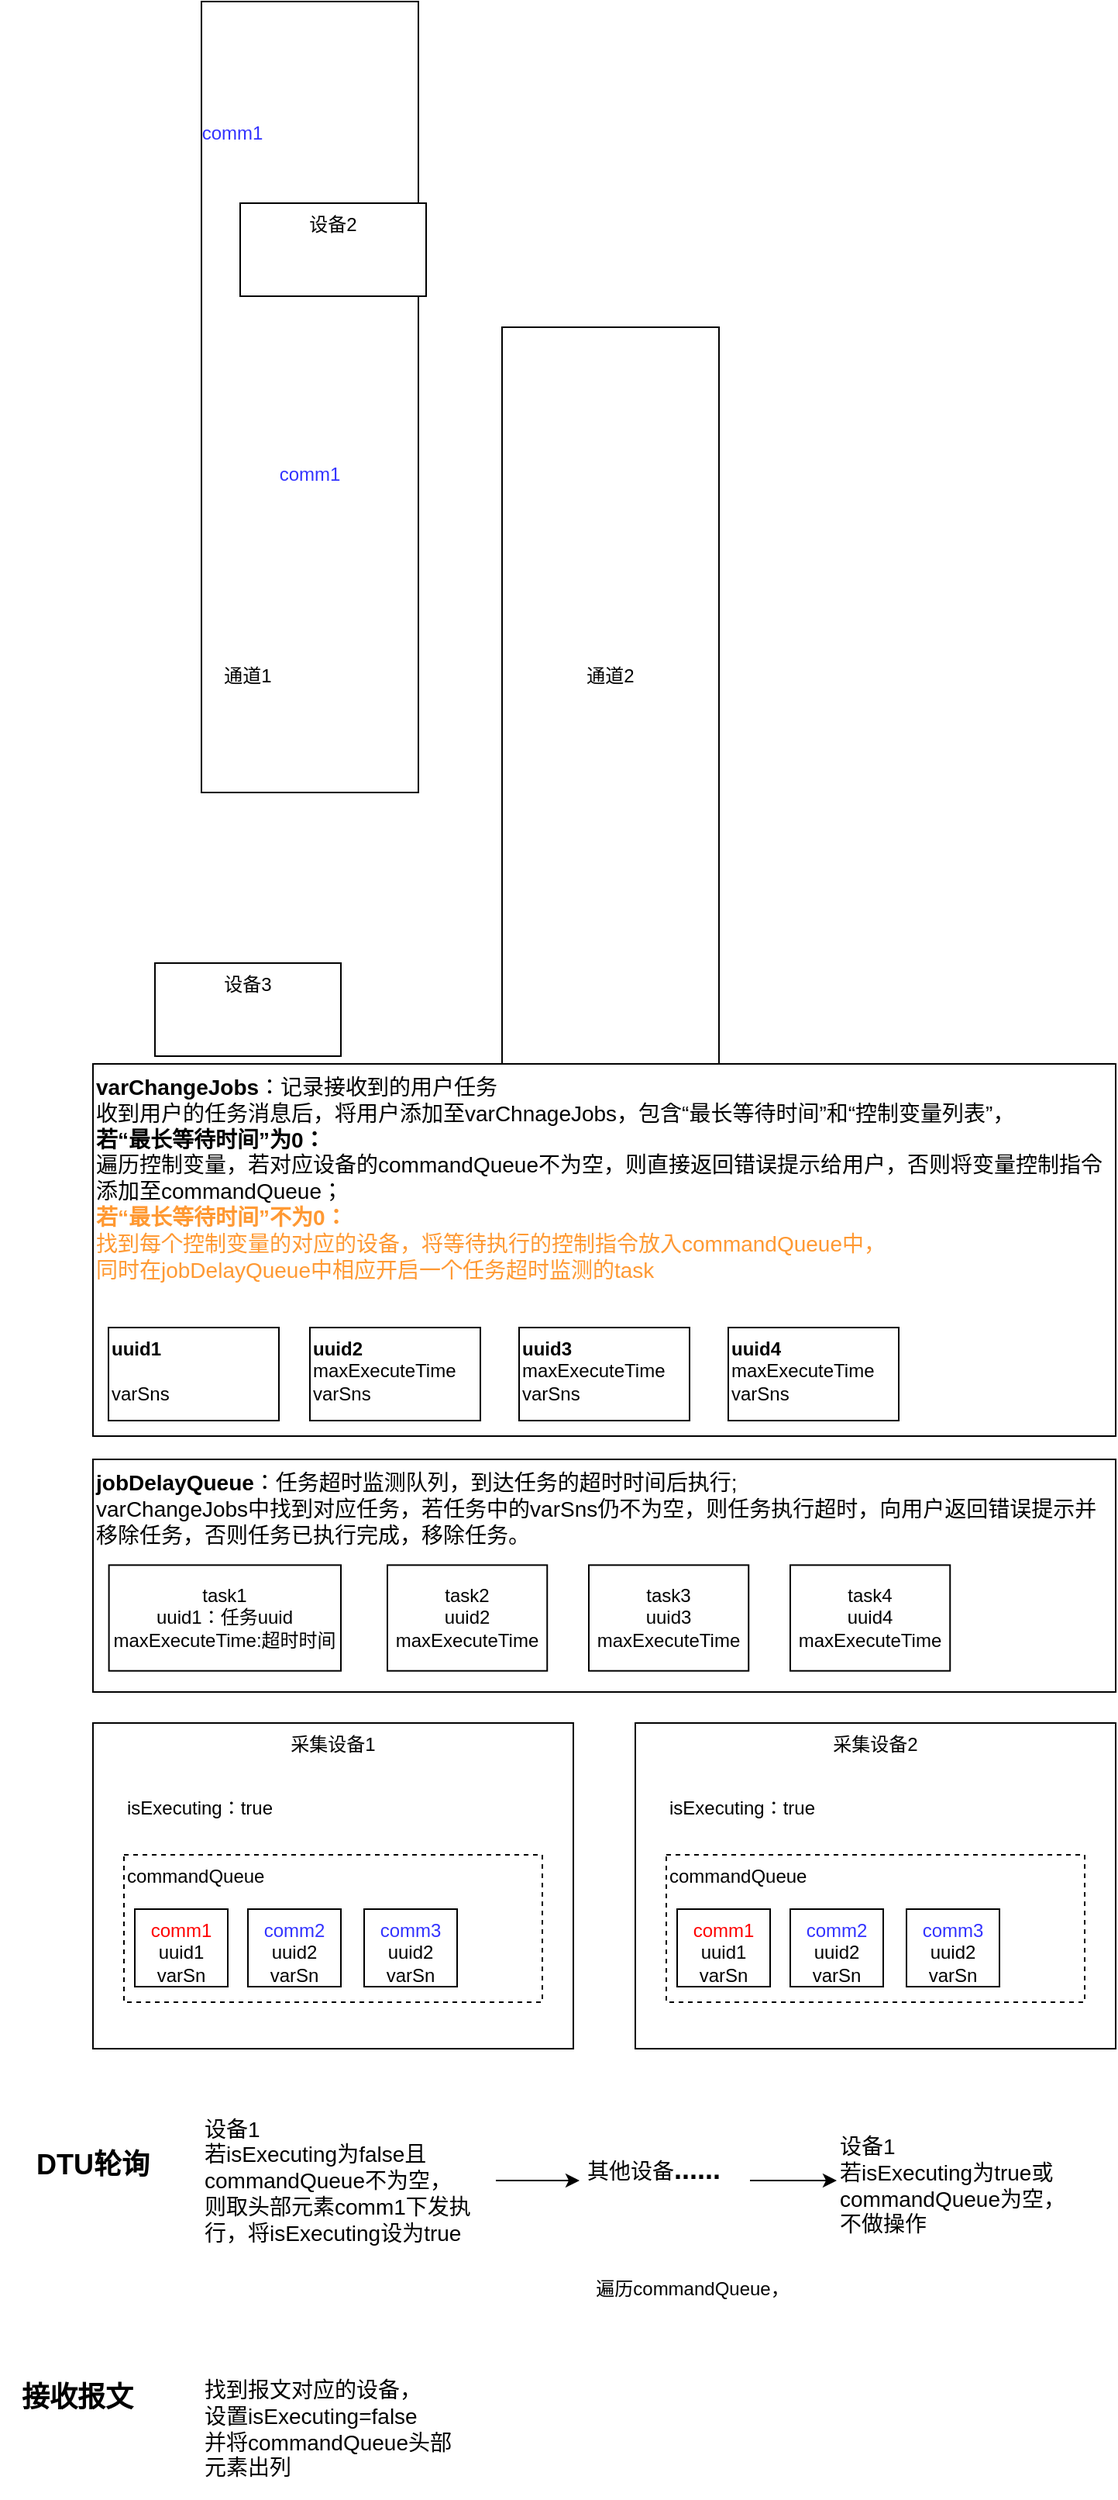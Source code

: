 <mxfile version="21.6.6" type="github">
  <diagram name="第 1 页" id="vb60F82lbMc9g9bm6j9_">
    <mxGraphModel dx="1434" dy="1957" grid="1" gridSize="10" guides="1" tooltips="1" connect="1" arrows="1" fold="1" page="1" pageScale="1" pageWidth="827" pageHeight="1169" math="0" shadow="0">
      <root>
        <mxCell id="0" />
        <mxCell id="1" parent="0" />
        <mxCell id="aZvtLxzP1V7c9dnlBgdm-1" value="" style="rounded=0;whiteSpace=wrap;html=1;" vertex="1" parent="1">
          <mxGeometry x="150" y="-340" width="140" height="510" as="geometry" />
        </mxCell>
        <mxCell id="aZvtLxzP1V7c9dnlBgdm-2" value="" style="rounded=0;whiteSpace=wrap;html=1;" vertex="1" parent="1">
          <mxGeometry x="344" y="-130" width="140" height="510" as="geometry" />
        </mxCell>
        <mxCell id="aZvtLxzP1V7c9dnlBgdm-3" value="通道1" style="text;html=1;strokeColor=none;fillColor=none;align=center;verticalAlign=middle;whiteSpace=wrap;rounded=0;" vertex="1" parent="1">
          <mxGeometry x="150" y="80" width="60" height="30" as="geometry" />
        </mxCell>
        <mxCell id="aZvtLxzP1V7c9dnlBgdm-4" value="通道2" style="text;html=1;strokeColor=none;fillColor=none;align=center;verticalAlign=middle;whiteSpace=wrap;rounded=0;" vertex="1" parent="1">
          <mxGeometry x="384" y="80" width="60" height="30" as="geometry" />
        </mxCell>
        <mxCell id="aZvtLxzP1V7c9dnlBgdm-6" value="设备2" style="rounded=0;whiteSpace=wrap;html=1;verticalAlign=top;" vertex="1" parent="1">
          <mxGeometry x="175" y="-210" width="120" height="60" as="geometry" />
        </mxCell>
        <mxCell id="aZvtLxzP1V7c9dnlBgdm-7" value="设备3" style="rounded=0;whiteSpace=wrap;html=1;verticalAlign=top;" vertex="1" parent="1">
          <mxGeometry x="120" y="280" width="120" height="60" as="geometry" />
        </mxCell>
        <mxCell id="aZvtLxzP1V7c9dnlBgdm-9" value="&lt;font color=&quot;#3333ff&quot;&gt;comm1&lt;/font&gt;" style="text;html=1;strokeColor=none;fillColor=none;align=center;verticalAlign=middle;whiteSpace=wrap;rounded=0;" vertex="1" parent="1">
          <mxGeometry x="140" y="-270" width="60" height="30" as="geometry" />
        </mxCell>
        <mxCell id="aZvtLxzP1V7c9dnlBgdm-10" value="&lt;font color=&quot;#3333ff&quot;&gt;comm1&lt;/font&gt;" style="text;html=1;strokeColor=none;fillColor=none;align=center;verticalAlign=middle;whiteSpace=wrap;rounded=0;" vertex="1" parent="1">
          <mxGeometry x="190" y="-50" width="60" height="30" as="geometry" />
        </mxCell>
        <mxCell id="aZvtLxzP1V7c9dnlBgdm-18" style="edgeStyle=orthogonalEdgeStyle;rounded=0;orthogonalLoop=1;jettySize=auto;html=1;exitX=1;exitY=0.5;exitDx=0;exitDy=0;" edge="1" parent="1" source="aZvtLxzP1V7c9dnlBgdm-27" target="aZvtLxzP1V7c9dnlBgdm-17">
          <mxGeometry relative="1" as="geometry">
            <mxPoint x="350" y="1065" as="sourcePoint" />
          </mxGeometry>
        </mxCell>
        <mxCell id="aZvtLxzP1V7c9dnlBgdm-16" value="DTU轮询" style="text;html=1;strokeColor=none;fillColor=none;align=center;verticalAlign=middle;whiteSpace=wrap;rounded=0;fontStyle=1;fontSize=18;" vertex="1" parent="1">
          <mxGeometry x="30" y="1040" width="100" height="30" as="geometry" />
        </mxCell>
        <mxCell id="aZvtLxzP1V7c9dnlBgdm-28" style="edgeStyle=orthogonalEdgeStyle;rounded=0;orthogonalLoop=1;jettySize=auto;html=1;entryX=0;entryY=0.5;entryDx=0;entryDy=0;" edge="1" parent="1" source="aZvtLxzP1V7c9dnlBgdm-17" target="aZvtLxzP1V7c9dnlBgdm-29">
          <mxGeometry relative="1" as="geometry">
            <mxPoint x="624.94" y="1065" as="targetPoint" />
          </mxGeometry>
        </mxCell>
        <mxCell id="aZvtLxzP1V7c9dnlBgdm-17" value="&lt;h1 style=&quot;&quot;&gt;&lt;span style=&quot;font-size: 14px; font-weight: 400;&quot;&gt;其他设备&lt;/span&gt;&lt;font style=&quot;font-size: 18px;&quot;&gt;......&lt;/font&gt;&lt;/h1&gt;" style="text;html=1;strokeColor=none;fillColor=none;spacing=5;spacingTop=-20;whiteSpace=wrap;overflow=hidden;rounded=0;verticalAlign=middle;" vertex="1" parent="1">
          <mxGeometry x="394" y="1040" width="110" height="50" as="geometry" />
        </mxCell>
        <mxCell id="aZvtLxzP1V7c9dnlBgdm-19" value="接收报文" style="text;html=1;strokeColor=none;fillColor=none;align=center;verticalAlign=middle;whiteSpace=wrap;rounded=0;fontStyle=1;fontSize=18;" vertex="1" parent="1">
          <mxGeometry x="20" y="1190" width="100" height="30" as="geometry" />
        </mxCell>
        <mxCell id="aZvtLxzP1V7c9dnlBgdm-22" value="找到报文对应的设备，&lt;br style=&quot;font-size: 14px;&quot;&gt;设置isExecuting=false&lt;br&gt;并将commandQueue头部元素出列" style="text;html=1;strokeColor=none;fillColor=none;align=left;verticalAlign=middle;whiteSpace=wrap;rounded=0;fontSize=14;" vertex="1" parent="1">
          <mxGeometry x="150" y="1180" width="170" height="90" as="geometry" />
        </mxCell>
        <mxCell id="aZvtLxzP1V7c9dnlBgdm-27" value="设备1&lt;br&gt;若isExecuting为false且commandQueue不为空，&lt;br&gt;则取头部元素comm1下发执行，将isExecuting设为true" style="text;html=1;strokeColor=none;fillColor=none;align=left;verticalAlign=middle;whiteSpace=wrap;rounded=0;fontSize=14;" vertex="1" parent="1">
          <mxGeometry x="150" y="1015" width="190" height="100" as="geometry" />
        </mxCell>
        <mxCell id="aZvtLxzP1V7c9dnlBgdm-29" value="设备1&lt;br&gt;若isExecuting为true或commandQueue为空，不做操作&lt;br&gt;" style="text;html=1;strokeColor=none;fillColor=none;align=left;verticalAlign=top;whiteSpace=wrap;rounded=0;fontSize=14;" vertex="1" parent="1">
          <mxGeometry x="560" y="1027.5" width="160" height="75" as="geometry" />
        </mxCell>
        <mxCell id="aZvtLxzP1V7c9dnlBgdm-40" value="" style="group" vertex="1" connectable="0" parent="1">
          <mxGeometry x="80" y="475" width="660" height="110" as="geometry" />
        </mxCell>
        <mxCell id="aZvtLxzP1V7c9dnlBgdm-31" value="&lt;font style=&quot;font-size: 14px;&quot;&gt;&lt;b&gt;varChangeJobs&lt;/b&gt;：记录接收到的用户任务&lt;br&gt;收到用户的任务消息后，将用户添加至varChnageJobs，包含“最长等待时间”和“控制变量列表”，&lt;br&gt;&lt;b&gt;若“最长等待时间”为0：&lt;br&gt;&lt;/b&gt;遍历控制变量，若对应设备的commandQueue不为空，则直接返回错误提示给用户，否则将变量控制指令添加至commandQueue；&lt;br&gt;&lt;font color=&quot;#ff9933&quot;&gt;&lt;b&gt;若“最长等待时间”不为0：&lt;br&gt;&lt;/b&gt;找到每个控制变量的对应的设备，将等待执行的控制指令放入commandQueue中，&lt;br&gt;同时在jobDelayQueue中相应开启一个任务超时监测的task&lt;/font&gt;&lt;br style=&quot;border-color: var(--border-color);&quot;&gt;&lt;br&gt;&lt;/font&gt;" style="rounded=0;whiteSpace=wrap;html=1;verticalAlign=top;align=left;" vertex="1" parent="aZvtLxzP1V7c9dnlBgdm-40">
          <mxGeometry y="-130" width="660" height="240" as="geometry" />
        </mxCell>
        <mxCell id="aZvtLxzP1V7c9dnlBgdm-35" value="&lt;b&gt;uuid1&lt;/b&gt;&lt;br&gt;&lt;br&gt;varSns" style="text;html=1;strokeColor=default;fillColor=none;align=left;verticalAlign=top;whiteSpace=wrap;rounded=0;" vertex="1" parent="aZvtLxzP1V7c9dnlBgdm-40">
          <mxGeometry x="10" y="40" width="110" height="60" as="geometry" />
        </mxCell>
        <mxCell id="aZvtLxzP1V7c9dnlBgdm-37" value="&lt;b&gt;uuid2&lt;/b&gt;&lt;br&gt;maxExecuteTime&lt;br&gt;varSns" style="text;html=1;strokeColor=default;fillColor=none;align=left;verticalAlign=top;whiteSpace=wrap;rounded=0;" vertex="1" parent="aZvtLxzP1V7c9dnlBgdm-40">
          <mxGeometry x="140" y="40" width="110" height="60" as="geometry" />
        </mxCell>
        <mxCell id="aZvtLxzP1V7c9dnlBgdm-38" value="&lt;b&gt;uuid3&lt;/b&gt;&lt;br&gt;maxExecuteTime&lt;br&gt;varSns" style="text;html=1;strokeColor=default;fillColor=none;align=left;verticalAlign=top;whiteSpace=wrap;rounded=0;" vertex="1" parent="aZvtLxzP1V7c9dnlBgdm-40">
          <mxGeometry x="275" y="40" width="110" height="60" as="geometry" />
        </mxCell>
        <mxCell id="aZvtLxzP1V7c9dnlBgdm-39" value="&lt;b&gt;uuid4&lt;/b&gt;&lt;br&gt;maxExecuteTime&lt;br&gt;varSns" style="text;html=1;strokeColor=default;fillColor=none;align=left;verticalAlign=top;whiteSpace=wrap;rounded=0;" vertex="1" parent="aZvtLxzP1V7c9dnlBgdm-40">
          <mxGeometry x="410" y="40" width="110" height="60" as="geometry" />
        </mxCell>
        <mxCell id="aZvtLxzP1V7c9dnlBgdm-41" value="遍历commandQueue，&lt;br&gt;" style="text;html=1;strokeColor=none;fillColor=none;align=center;verticalAlign=middle;whiteSpace=wrap;rounded=0;" vertex="1" parent="1">
          <mxGeometry x="384" y="1120" width="166" height="30" as="geometry" />
        </mxCell>
        <mxCell id="aZvtLxzP1V7c9dnlBgdm-45" value="" style="group" vertex="1" connectable="0" parent="1">
          <mxGeometry x="80" y="770" width="310" height="210" as="geometry" />
        </mxCell>
        <mxCell id="aZvtLxzP1V7c9dnlBgdm-5" value="采集设备1" style="rounded=0;whiteSpace=wrap;html=1;verticalAlign=top;" vertex="1" parent="aZvtLxzP1V7c9dnlBgdm-45">
          <mxGeometry width="310" height="210" as="geometry" />
        </mxCell>
        <mxCell id="aZvtLxzP1V7c9dnlBgdm-14" value="isExecuting：true" style="text;html=1;strokeColor=none;fillColor=none;align=center;verticalAlign=middle;whiteSpace=wrap;rounded=0;" vertex="1" parent="aZvtLxzP1V7c9dnlBgdm-45">
          <mxGeometry x="14" y="40" width="110" height="30" as="geometry" />
        </mxCell>
        <mxCell id="aZvtLxzP1V7c9dnlBgdm-44" value="" style="group" vertex="1" connectable="0" parent="aZvtLxzP1V7c9dnlBgdm-45">
          <mxGeometry x="20" y="85" width="270" height="95" as="geometry" />
        </mxCell>
        <mxCell id="aZvtLxzP1V7c9dnlBgdm-24" value="commandQueue" style="rounded=0;whiteSpace=wrap;html=1;align=left;verticalAlign=top;dashed=1;" vertex="1" parent="aZvtLxzP1V7c9dnlBgdm-44">
          <mxGeometry width="270" height="95" as="geometry" />
        </mxCell>
        <mxCell id="aZvtLxzP1V7c9dnlBgdm-13" value="&lt;font color=&quot;#3333ff&quot;&gt;comm2&lt;br&gt;&lt;/font&gt;uuid2&lt;br&gt;varSn&lt;font color=&quot;#3333ff&quot;&gt;&lt;br&gt;&lt;/font&gt;" style="text;html=1;strokeColor=default;fillColor=none;align=center;verticalAlign=top;whiteSpace=wrap;rounded=0;" vertex="1" parent="aZvtLxzP1V7c9dnlBgdm-44">
          <mxGeometry x="80" y="35" width="60" height="50" as="geometry" />
        </mxCell>
        <mxCell id="aZvtLxzP1V7c9dnlBgdm-8" value="&lt;font&gt;comm1&lt;br&gt;&lt;font color=&quot;#000000&quot;&gt;uuid1&lt;br&gt;varSn&lt;/font&gt;&lt;br&gt;&lt;/font&gt;" style="text;html=1;strokeColor=default;fillColor=none;align=center;verticalAlign=top;whiteSpace=wrap;rounded=0;fontColor=#FF0000;" vertex="1" parent="aZvtLxzP1V7c9dnlBgdm-44">
          <mxGeometry x="7" y="35" width="60" height="50" as="geometry" />
        </mxCell>
        <mxCell id="aZvtLxzP1V7c9dnlBgdm-26" value="&lt;font color=&quot;#3333ff&quot;&gt;comm3&lt;br&gt;&lt;/font&gt;uuid2&lt;br&gt;varSn&lt;font color=&quot;#3333ff&quot;&gt;&lt;br&gt;&lt;/font&gt;" style="text;html=1;strokeColor=default;fillColor=none;align=center;verticalAlign=top;whiteSpace=wrap;rounded=0;" vertex="1" parent="aZvtLxzP1V7c9dnlBgdm-44">
          <mxGeometry x="155" y="35" width="60" height="50" as="geometry" />
        </mxCell>
        <mxCell id="aZvtLxzP1V7c9dnlBgdm-46" value="" style="group" vertex="1" connectable="0" parent="1">
          <mxGeometry x="430" y="770" width="310" height="210" as="geometry" />
        </mxCell>
        <mxCell id="aZvtLxzP1V7c9dnlBgdm-47" value="采集设备2" style="rounded=0;whiteSpace=wrap;html=1;verticalAlign=top;" vertex="1" parent="aZvtLxzP1V7c9dnlBgdm-46">
          <mxGeometry width="310" height="210" as="geometry" />
        </mxCell>
        <mxCell id="aZvtLxzP1V7c9dnlBgdm-48" value="isExecuting：true" style="text;html=1;strokeColor=none;fillColor=none;align=center;verticalAlign=middle;whiteSpace=wrap;rounded=0;" vertex="1" parent="aZvtLxzP1V7c9dnlBgdm-46">
          <mxGeometry x="14" y="40" width="110" height="30" as="geometry" />
        </mxCell>
        <mxCell id="aZvtLxzP1V7c9dnlBgdm-49" value="" style="group" vertex="1" connectable="0" parent="aZvtLxzP1V7c9dnlBgdm-46">
          <mxGeometry x="20" y="85" width="270" height="95" as="geometry" />
        </mxCell>
        <mxCell id="aZvtLxzP1V7c9dnlBgdm-50" value="commandQueue" style="rounded=0;whiteSpace=wrap;html=1;align=left;verticalAlign=top;dashed=1;" vertex="1" parent="aZvtLxzP1V7c9dnlBgdm-49">
          <mxGeometry width="270" height="95" as="geometry" />
        </mxCell>
        <mxCell id="aZvtLxzP1V7c9dnlBgdm-51" value="&lt;font color=&quot;#3333ff&quot;&gt;comm2&lt;br&gt;&lt;/font&gt;uuid2&lt;br&gt;varSn&lt;font color=&quot;#3333ff&quot;&gt;&lt;br&gt;&lt;/font&gt;" style="text;html=1;strokeColor=default;fillColor=none;align=center;verticalAlign=top;whiteSpace=wrap;rounded=0;" vertex="1" parent="aZvtLxzP1V7c9dnlBgdm-49">
          <mxGeometry x="80" y="35" width="60" height="50" as="geometry" />
        </mxCell>
        <mxCell id="aZvtLxzP1V7c9dnlBgdm-52" value="&lt;font&gt;comm1&lt;br&gt;&lt;font color=&quot;#000000&quot;&gt;uuid1&lt;br&gt;varSn&lt;/font&gt;&lt;br&gt;&lt;/font&gt;" style="text;html=1;strokeColor=default;fillColor=none;align=center;verticalAlign=top;whiteSpace=wrap;rounded=0;fontColor=#FF0000;" vertex="1" parent="aZvtLxzP1V7c9dnlBgdm-49">
          <mxGeometry x="7" y="35" width="60" height="50" as="geometry" />
        </mxCell>
        <mxCell id="aZvtLxzP1V7c9dnlBgdm-53" value="&lt;font color=&quot;#3333ff&quot;&gt;comm3&lt;br&gt;&lt;/font&gt;uuid2&lt;br&gt;varSn&lt;font color=&quot;#3333ff&quot;&gt;&lt;br&gt;&lt;/font&gt;" style="text;html=1;strokeColor=default;fillColor=none;align=center;verticalAlign=top;whiteSpace=wrap;rounded=0;" vertex="1" parent="aZvtLxzP1V7c9dnlBgdm-49">
          <mxGeometry x="155" y="35" width="60" height="50" as="geometry" />
        </mxCell>
        <mxCell id="aZvtLxzP1V7c9dnlBgdm-59" value="" style="group" vertex="1" connectable="0" parent="1">
          <mxGeometry x="80" y="600" width="660" height="150" as="geometry" />
        </mxCell>
        <mxCell id="aZvtLxzP1V7c9dnlBgdm-54" value="&lt;font style=&quot;font-size: 14px;&quot;&gt;&lt;b&gt;jobDelayQueue&lt;/b&gt;：任务超时监测队列，到达任务的超时时间后执行;&lt;br&gt;&lt;span style=&quot;border-color: var(--border-color);&quot;&gt;varChangeJobs中找到对应任务，若&lt;/span&gt;任务中的varSns仍不为空，则任务执行超时，向用户返回错误提示并移除任务，否则任务已执行完成，移除任务。&lt;/font&gt;" style="rounded=0;whiteSpace=wrap;html=1;align=left;verticalAlign=top;" vertex="1" parent="aZvtLxzP1V7c9dnlBgdm-59">
          <mxGeometry width="660" height="150" as="geometry" />
        </mxCell>
        <mxCell id="aZvtLxzP1V7c9dnlBgdm-55" value="task1&lt;br&gt;uuid1：任务uuid&lt;br&gt;maxExecuteTime:超时时间" style="rounded=0;whiteSpace=wrap;html=1;align=center;" vertex="1" parent="aZvtLxzP1V7c9dnlBgdm-59">
          <mxGeometry x="10.31" y="68.18" width="149.69" height="68.18" as="geometry" />
        </mxCell>
        <mxCell id="aZvtLxzP1V7c9dnlBgdm-56" value="task4&lt;br&gt;uuid4&lt;br&gt;maxExecuteTime" style="rounded=0;whiteSpace=wrap;html=1;" vertex="1" parent="aZvtLxzP1V7c9dnlBgdm-59">
          <mxGeometry x="449.998" y="68.182" width="103.125" height="68.182" as="geometry" />
        </mxCell>
        <mxCell id="aZvtLxzP1V7c9dnlBgdm-57" value="task2&lt;br&gt;uuid2&lt;br style=&quot;border-color: var(--border-color);&quot;&gt;maxExecuteTime" style="rounded=0;whiteSpace=wrap;html=1;" vertex="1" parent="aZvtLxzP1V7c9dnlBgdm-59">
          <mxGeometry x="190" y="68.182" width="103.125" height="68.182" as="geometry" />
        </mxCell>
        <mxCell id="aZvtLxzP1V7c9dnlBgdm-58" value="task3&lt;br&gt;uuid3&lt;br style=&quot;border-color: var(--border-color);&quot;&gt;maxExecuteTime" style="rounded=0;whiteSpace=wrap;html=1;" vertex="1" parent="aZvtLxzP1V7c9dnlBgdm-59">
          <mxGeometry x="319.995" y="68.182" width="103.125" height="68.182" as="geometry" />
        </mxCell>
      </root>
    </mxGraphModel>
  </diagram>
</mxfile>
